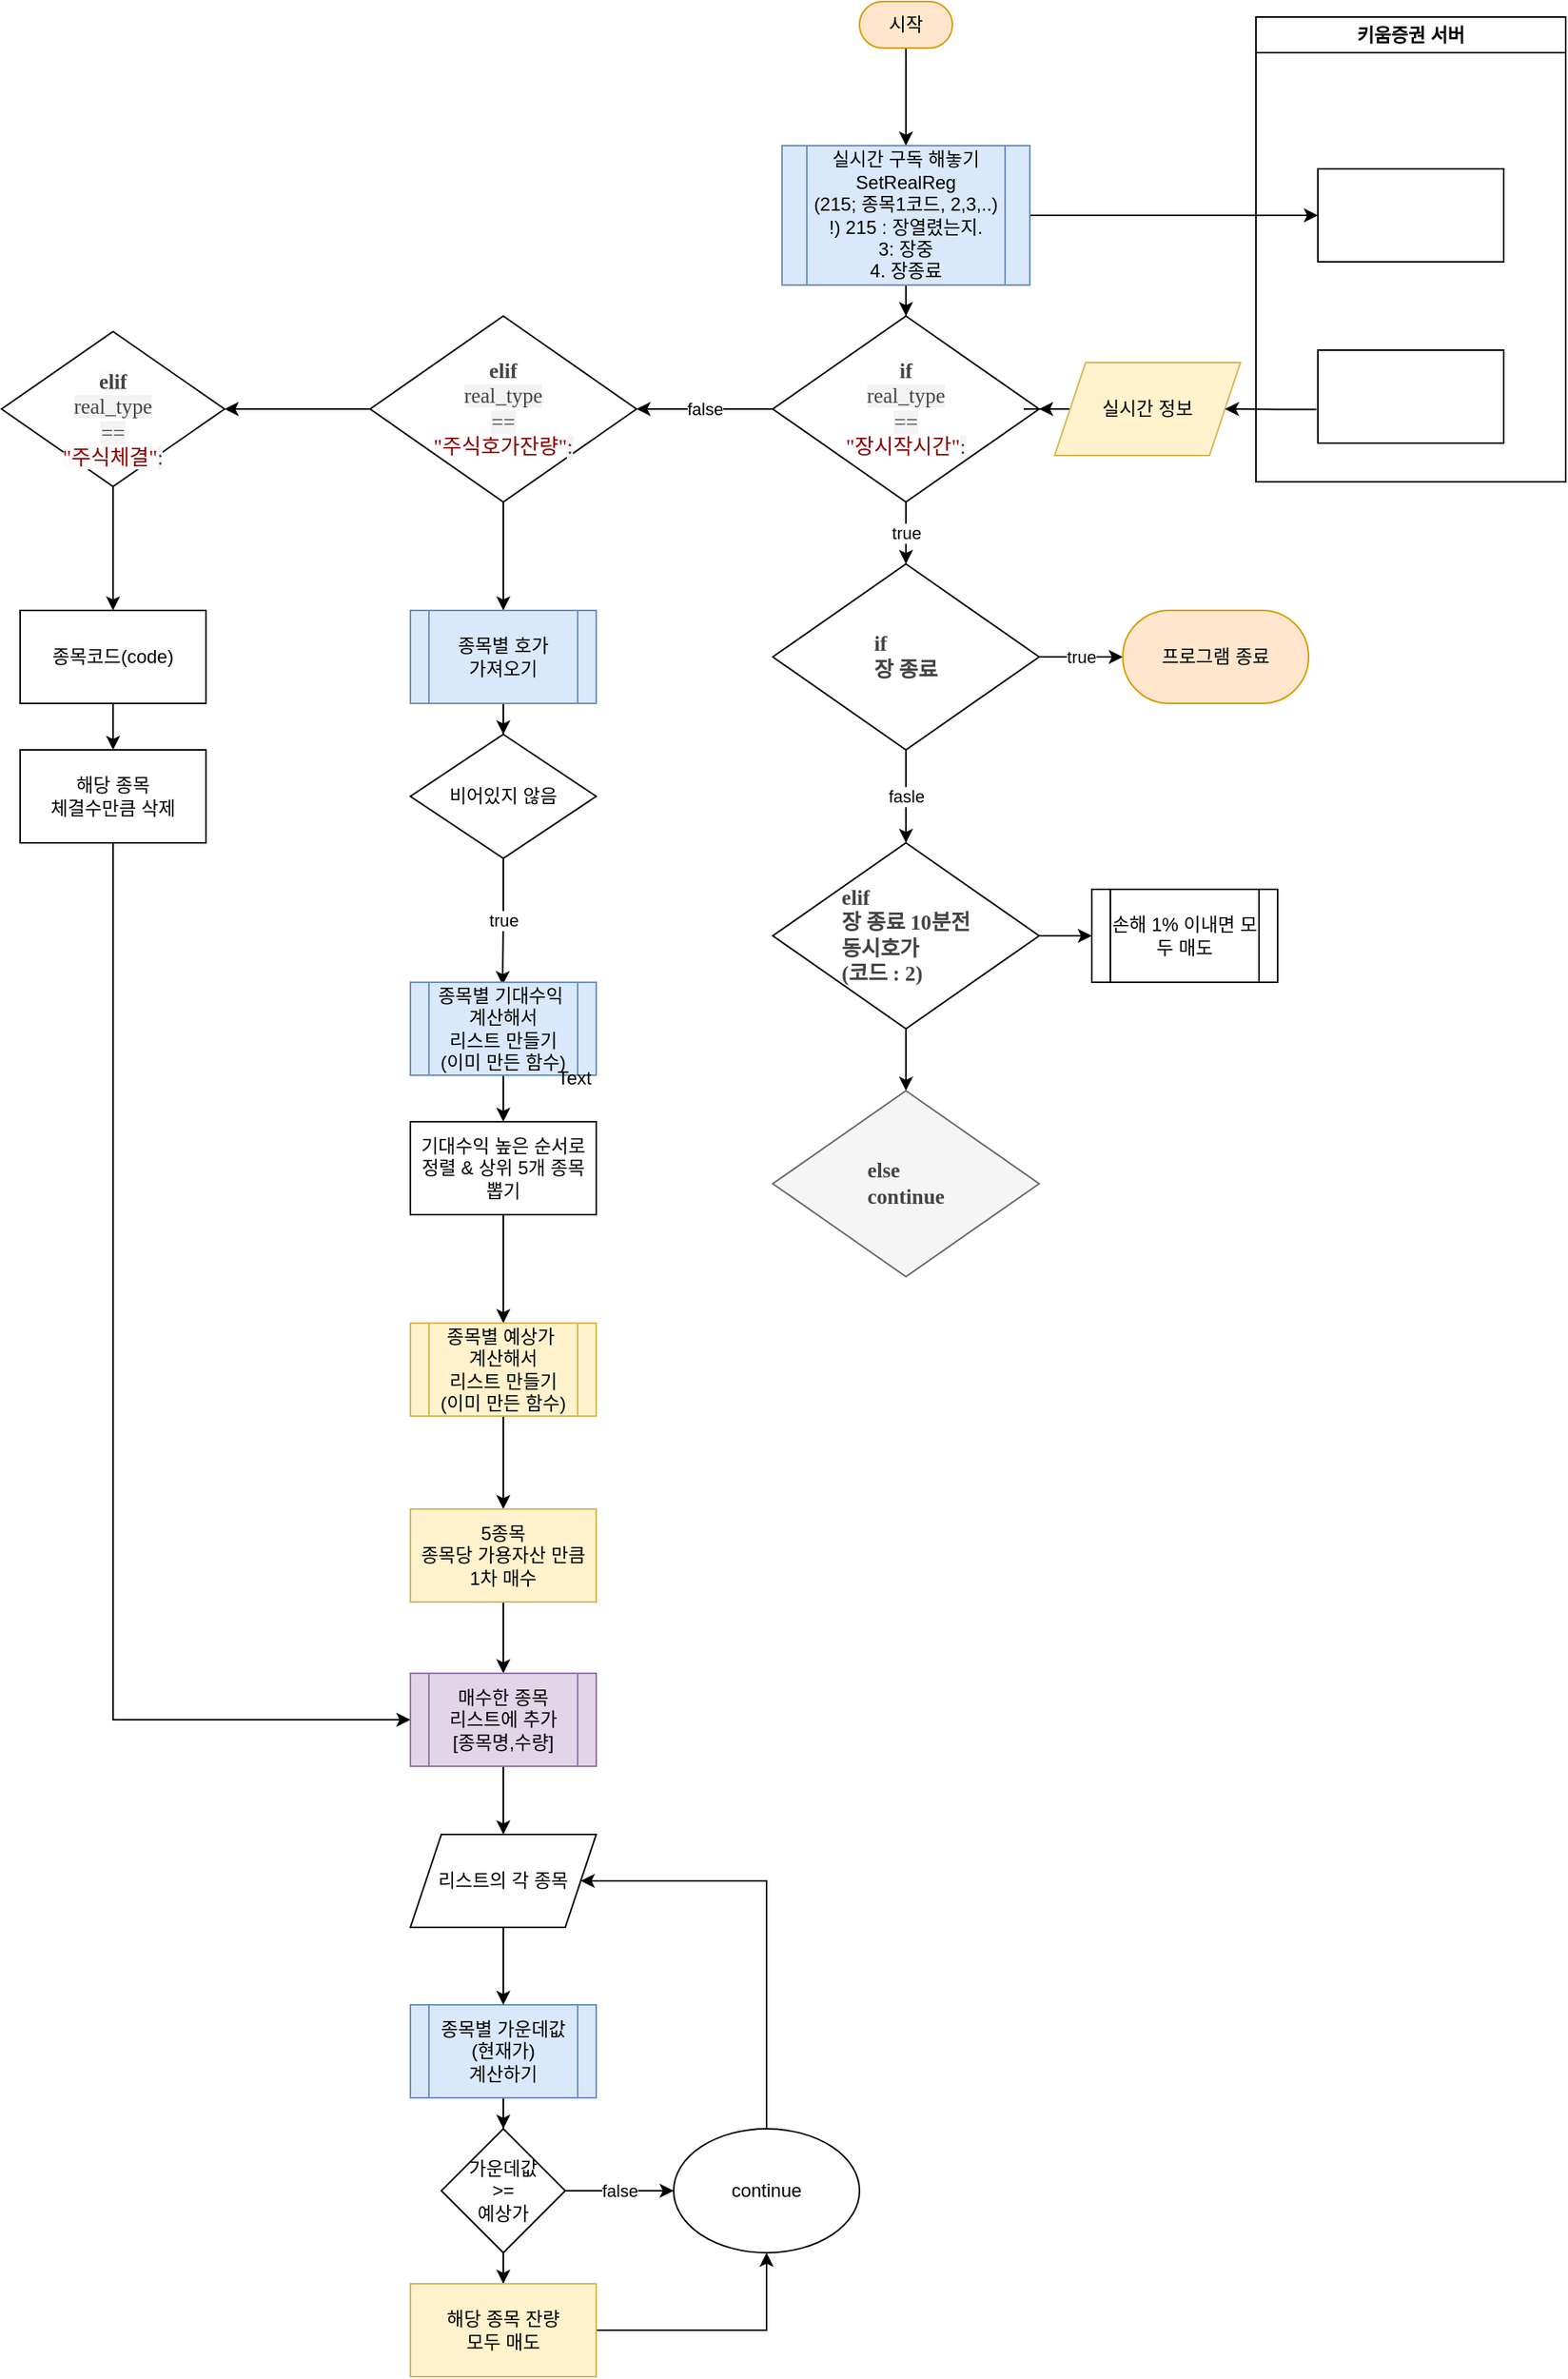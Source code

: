 <mxfile version="22.1.3" type="device">
  <diagram id="YGjR6Hj0XNhJJaSU7bKo" name="페이지-1">
    <mxGraphModel dx="3270" dy="-195" grid="1" gridSize="10" guides="1" tooltips="1" connect="1" arrows="1" fold="1" page="1" pageScale="1" pageWidth="827" pageHeight="1169" math="0" shadow="0">
      <root>
        <mxCell id="0" />
        <mxCell id="1" parent="0" />
        <mxCell id="zDKP9dz1NQDqdbnWFTVg-3" style="edgeStyle=orthogonalEdgeStyle;rounded=0;orthogonalLoop=1;jettySize=auto;html=1;entryX=0.5;entryY=0;entryDx=0;entryDy=0;" parent="1" source="ONEI5FyIC6HbMwGvxSEx-31" target="ONEI5FyIC6HbMwGvxSEx-58" edge="1">
          <mxGeometry relative="1" as="geometry" />
        </mxCell>
        <mxCell id="ONEI5FyIC6HbMwGvxSEx-31" value="시작" style="rounded=1;whiteSpace=wrap;html=1;arcSize=50;fillColor=#ffe6cc;strokeColor=#d79b00;" parent="1" vertex="1">
          <mxGeometry x="1544" y="3070" width="60" height="30" as="geometry" />
        </mxCell>
        <mxCell id="ONEI5FyIC6HbMwGvxSEx-56" style="edgeStyle=orthogonalEdgeStyle;rounded=0;orthogonalLoop=1;jettySize=auto;html=1;entryX=0.5;entryY=0;entryDx=0;entryDy=0;" parent="1" source="ONEI5FyIC6HbMwGvxSEx-58" target="ONEI5FyIC6HbMwGvxSEx-61" edge="1">
          <mxGeometry relative="1" as="geometry" />
        </mxCell>
        <mxCell id="ONEI5FyIC6HbMwGvxSEx-57" style="edgeStyle=orthogonalEdgeStyle;rounded=0;orthogonalLoop=1;jettySize=auto;html=1;entryX=0;entryY=0.5;entryDx=0;entryDy=0;" parent="1" source="ONEI5FyIC6HbMwGvxSEx-58" target="ONEI5FyIC6HbMwGvxSEx-66" edge="1">
          <mxGeometry relative="1" as="geometry" />
        </mxCell>
        <mxCell id="ONEI5FyIC6HbMwGvxSEx-58" value="실시간 구독 해놓기&lt;br&gt;SetRealReg&lt;br&gt;(215; 종목1코드, 2,3,..)&lt;br&gt;!) 215 : 장열렸는지.&lt;br&gt;3: 장중&lt;br&gt;4. 장종료" style="shape=process;whiteSpace=wrap;html=1;backgroundOutline=1;fillColor=#dae8fc;strokeColor=#6c8ebf;" parent="1" vertex="1">
          <mxGeometry x="1494" y="3163" width="160" height="90" as="geometry" />
        </mxCell>
        <mxCell id="ONEI5FyIC6HbMwGvxSEx-59" value="false" style="edgeStyle=orthogonalEdgeStyle;rounded=0;orthogonalLoop=1;jettySize=auto;html=1;" parent="1" source="ONEI5FyIC6HbMwGvxSEx-61" target="ONEI5FyIC6HbMwGvxSEx-64" edge="1">
          <mxGeometry relative="1" as="geometry">
            <mxPoint x="1574" y="3453" as="targetPoint" />
          </mxGeometry>
        </mxCell>
        <mxCell id="ONEI5FyIC6HbMwGvxSEx-60" value="true" style="edgeStyle=orthogonalEdgeStyle;rounded=0;orthogonalLoop=1;jettySize=auto;html=1;" parent="1" source="ONEI5FyIC6HbMwGvxSEx-61" target="ONEI5FyIC6HbMwGvxSEx-79" edge="1">
          <mxGeometry relative="1" as="geometry">
            <mxPoint x="1574.0" y="3463" as="targetPoint" />
          </mxGeometry>
        </mxCell>
        <mxCell id="ONEI5FyIC6HbMwGvxSEx-61" value=" &lt;span style=&quot;box-sizing: border-box; font-size: 13.6px; font-weight: 700; color: rgb(68, 68, 68); font-family: &amp;quot;SF Mono&amp;quot;, Consolas, Menlo; font-variant-ligatures: common-ligatures; text-align: start;&quot; class=&quot;hljs-keyword&quot;&gt;if&lt;/span&gt;&lt;span style=&quot;color: rgb(68, 68, 68); font-family: &amp;quot;SF Mono&amp;quot;, Consolas, Menlo; font-size: 13.6px; font-variant-ligatures: common-ligatures; text-align: start; background-color: rgb(243, 243, 243);&quot;&gt; &lt;br&gt;real_type &lt;br&gt;== &lt;br&gt;&lt;/span&gt;&lt;span style=&quot;box-sizing: border-box; font-size: 13.6px; color: rgb(136, 0, 0); font-family: &amp;quot;SF Mono&amp;quot;, Consolas, Menlo; font-variant-ligatures: common-ligatures; text-align: start;&quot; class=&quot;hljs-string&quot;&gt;&quot;장시작시간&quot;&lt;/span&gt;&lt;span style=&quot;color: rgb(68, 68, 68); font-family: &amp;quot;SF Mono&amp;quot;, Consolas, Menlo; font-size: 13.6px; font-variant-ligatures: common-ligatures; text-align: start; background-color: rgb(243, 243, 243);&quot;&gt;:&lt;/span&gt;" style="rhombus;whiteSpace=wrap;html=1;" parent="1" vertex="1">
          <mxGeometry x="1488" y="3273" width="172" height="120" as="geometry" />
        </mxCell>
        <mxCell id="ONEI5FyIC6HbMwGvxSEx-62" style="edgeStyle=orthogonalEdgeStyle;rounded=0;orthogonalLoop=1;jettySize=auto;html=1;" parent="1" source="ONEI5FyIC6HbMwGvxSEx-64" target="ONEI5FyIC6HbMwGvxSEx-72" edge="1">
          <mxGeometry relative="1" as="geometry">
            <mxPoint x="1314.0" y="3463" as="targetPoint" />
          </mxGeometry>
        </mxCell>
        <mxCell id="ONEI5FyIC6HbMwGvxSEx-63" value="" style="edgeStyle=orthogonalEdgeStyle;rounded=0;orthogonalLoop=1;jettySize=auto;html=1;" parent="1" source="ONEI5FyIC6HbMwGvxSEx-64" target="ONEI5FyIC6HbMwGvxSEx-93" edge="1">
          <mxGeometry relative="1" as="geometry" />
        </mxCell>
        <mxCell id="ONEI5FyIC6HbMwGvxSEx-64" value=" &lt;span style=&quot;box-sizing: border-box; font-size: 13.6px; font-weight: 700; color: rgb(68, 68, 68); font-family: &amp;quot;SF Mono&amp;quot;, Consolas, Menlo; font-variant-ligatures: common-ligatures; text-align: start;&quot; class=&quot;hljs-keyword&quot;&gt;elif&lt;/span&gt;&lt;span style=&quot;color: rgb(68, 68, 68); font-family: &amp;quot;SF Mono&amp;quot;, Consolas, Menlo; font-size: 13.6px; font-variant-ligatures: common-ligatures; text-align: start; background-color: rgb(243, 243, 243);&quot;&gt; &lt;br&gt;real_type &lt;br&gt;== &lt;br&gt;&lt;/span&gt;&lt;span style=&quot;box-sizing: border-box; font-size: 13.6px; color: rgb(136, 0, 0); font-family: &amp;quot;SF Mono&amp;quot;, Consolas, Menlo; font-variant-ligatures: common-ligatures; text-align: start;&quot; class=&quot;hljs-string&quot;&gt;&quot;주식호가잔량&quot;&lt;/span&gt;&lt;span style=&quot;color: rgb(68, 68, 68); font-family: &amp;quot;SF Mono&amp;quot;, Consolas, Menlo; font-size: 13.6px; font-variant-ligatures: common-ligatures; text-align: start; background-color: rgb(243, 243, 243);&quot;&gt;:&lt;/span&gt;" style="rhombus;whiteSpace=wrap;html=1;" parent="1" vertex="1">
          <mxGeometry x="1228" y="3273" width="172" height="120" as="geometry" />
        </mxCell>
        <mxCell id="ONEI5FyIC6HbMwGvxSEx-65" value="키움증권 서버" style="swimlane;whiteSpace=wrap;html=1;" parent="1" vertex="1">
          <mxGeometry x="1800" y="3080" width="200" height="300" as="geometry" />
        </mxCell>
        <mxCell id="ONEI5FyIC6HbMwGvxSEx-66" value="" style="rounded=0;whiteSpace=wrap;html=1;" parent="ONEI5FyIC6HbMwGvxSEx-65" vertex="1">
          <mxGeometry x="40" y="98" width="120" height="60" as="geometry" />
        </mxCell>
        <mxCell id="ONEI5FyIC6HbMwGvxSEx-67" value="" style="rounded=0;whiteSpace=wrap;html=1;" parent="ONEI5FyIC6HbMwGvxSEx-65" vertex="1">
          <mxGeometry x="40" y="215" width="120" height="60" as="geometry" />
        </mxCell>
        <mxCell id="ONEI5FyIC6HbMwGvxSEx-68" style="edgeStyle=orthogonalEdgeStyle;rounded=0;orthogonalLoop=1;jettySize=auto;html=1;" parent="1" source="ONEI5FyIC6HbMwGvxSEx-69" target="ONEI5FyIC6HbMwGvxSEx-61" edge="1">
          <mxGeometry relative="1" as="geometry" />
        </mxCell>
        <mxCell id="ONEI5FyIC6HbMwGvxSEx-69" value="실시간 정보" style="shape=parallelogram;perimeter=parallelogramPerimeter;whiteSpace=wrap;html=1;fixedSize=1;fillColor=#fff2cc;strokeColor=#d6b656;" parent="1" vertex="1">
          <mxGeometry x="1670" y="3303" width="120" height="60" as="geometry" />
        </mxCell>
        <mxCell id="ONEI5FyIC6HbMwGvxSEx-70" style="edgeStyle=orthogonalEdgeStyle;rounded=0;orthogonalLoop=1;jettySize=auto;html=1;entryX=1;entryY=0.5;entryDx=0;entryDy=0;exitX=-0.007;exitY=0.637;exitDx=0;exitDy=0;exitPerimeter=0;" parent="1" source="ONEI5FyIC6HbMwGvxSEx-67" target="ONEI5FyIC6HbMwGvxSEx-69" edge="1">
          <mxGeometry relative="1" as="geometry">
            <Array as="points" />
          </mxGeometry>
        </mxCell>
        <mxCell id="ONEI5FyIC6HbMwGvxSEx-71" style="edgeStyle=orthogonalEdgeStyle;rounded=0;orthogonalLoop=1;jettySize=auto;html=1;" parent="1" source="ONEI5FyIC6HbMwGvxSEx-72" target="ONEI5FyIC6HbMwGvxSEx-74" edge="1">
          <mxGeometry relative="1" as="geometry">
            <mxPoint x="1314.0" y="3573" as="targetPoint" />
          </mxGeometry>
        </mxCell>
        <mxCell id="ONEI5FyIC6HbMwGvxSEx-72" value="종목별 호가 &lt;br&gt;가져오기" style="shape=process;whiteSpace=wrap;html=1;backgroundOutline=1;fillColor=#dae8fc;strokeColor=#6c8ebf;" parent="1" vertex="1">
          <mxGeometry x="1254" y="3463" width="120" height="60" as="geometry" />
        </mxCell>
        <mxCell id="ONEI5FyIC6HbMwGvxSEx-73" value="true" style="edgeStyle=orthogonalEdgeStyle;rounded=0;orthogonalLoop=1;jettySize=auto;html=1;entryX=0.496;entryY=0.03;entryDx=0;entryDy=0;entryPerimeter=0;" parent="1" source="ONEI5FyIC6HbMwGvxSEx-74" target="ONEI5FyIC6HbMwGvxSEx-76" edge="1">
          <mxGeometry relative="1" as="geometry">
            <mxPoint x="1314" y="3693" as="targetPoint" />
          </mxGeometry>
        </mxCell>
        <mxCell id="ONEI5FyIC6HbMwGvxSEx-74" value="비어있지 않음" style="rhombus;whiteSpace=wrap;html=1;" parent="1" vertex="1">
          <mxGeometry x="1254" y="3543" width="120" height="80" as="geometry" />
        </mxCell>
        <mxCell id="ONEI5FyIC6HbMwGvxSEx-75" value="" style="edgeStyle=orthogonalEdgeStyle;rounded=0;orthogonalLoop=1;jettySize=auto;html=1;" parent="1" source="ONEI5FyIC6HbMwGvxSEx-76" target="ONEI5FyIC6HbMwGvxSEx-85" edge="1">
          <mxGeometry relative="1" as="geometry" />
        </mxCell>
        <mxCell id="ONEI5FyIC6HbMwGvxSEx-76" value="종목별 기대수익&amp;nbsp;&lt;br&gt;계산해서&lt;br&gt;리스트 만들기&lt;br&gt;(이미 만든 함수)" style="shape=process;whiteSpace=wrap;html=1;backgroundOutline=1;fillColor=#dae8fc;strokeColor=#6c8ebf;" parent="1" vertex="1">
          <mxGeometry x="1254" y="3703" width="120" height="60" as="geometry" />
        </mxCell>
        <mxCell id="ONEI5FyIC6HbMwGvxSEx-77" value="fasle" style="edgeStyle=orthogonalEdgeStyle;rounded=0;orthogonalLoop=1;jettySize=auto;html=1;entryX=0.5;entryY=0;entryDx=0;entryDy=0;" parent="1" source="ONEI5FyIC6HbMwGvxSEx-79" target="ONEI5FyIC6HbMwGvxSEx-82" edge="1">
          <mxGeometry x="-0.01" relative="1" as="geometry">
            <mxPoint x="1574.0" y="3603" as="targetPoint" />
            <mxPoint as="offset" />
          </mxGeometry>
        </mxCell>
        <mxCell id="ONEI5FyIC6HbMwGvxSEx-78" value="true" style="edgeStyle=orthogonalEdgeStyle;rounded=0;orthogonalLoop=1;jettySize=auto;html=1;" parent="1" source="ONEI5FyIC6HbMwGvxSEx-79" target="ONEI5FyIC6HbMwGvxSEx-105" edge="1">
          <mxGeometry relative="1" as="geometry">
            <mxPoint x="1694" y="3493.029" as="targetPoint" />
          </mxGeometry>
        </mxCell>
        <mxCell id="ONEI5FyIC6HbMwGvxSEx-79" value="&lt;div style=&quot;text-align: start;&quot;&gt;&lt;span style=&quot;background-color: initial; font-size: 13.6px; font-variant-ligatures: common-ligatures;&quot;&gt;&lt;font face=&quot;SF Mono, Consolas, Menlo&quot; color=&quot;#444444&quot;&gt;&lt;b&gt;if&lt;/b&gt;&lt;/font&gt;&lt;/span&gt;&lt;/div&gt;&lt;div style=&quot;text-align: start;&quot;&gt;&lt;span style=&quot;background-color: initial; font-size: 13.6px; font-variant-ligatures: common-ligatures;&quot;&gt;&lt;font face=&quot;SF Mono, Consolas, Menlo&quot; color=&quot;#444444&quot;&gt;&lt;b&gt;장 종료&lt;/b&gt;&lt;/font&gt;&lt;/span&gt;&lt;/div&gt;" style="rhombus;whiteSpace=wrap;html=1;" parent="1" vertex="1">
          <mxGeometry x="1488" y="3433" width="172" height="120" as="geometry" />
        </mxCell>
        <mxCell id="ONEI5FyIC6HbMwGvxSEx-80" value="" style="edgeStyle=orthogonalEdgeStyle;rounded=0;orthogonalLoop=1;jettySize=auto;html=1;" parent="1" source="ONEI5FyIC6HbMwGvxSEx-82" target="ONEI5FyIC6HbMwGvxSEx-83" edge="1">
          <mxGeometry relative="1" as="geometry" />
        </mxCell>
        <mxCell id="ONEI5FyIC6HbMwGvxSEx-81" style="edgeStyle=orthogonalEdgeStyle;rounded=0;orthogonalLoop=1;jettySize=auto;html=1;entryX=0.5;entryY=0;entryDx=0;entryDy=0;" parent="1" source="ONEI5FyIC6HbMwGvxSEx-82" target="ONEI5FyIC6HbMwGvxSEx-110" edge="1">
          <mxGeometry relative="1" as="geometry" />
        </mxCell>
        <mxCell id="ONEI5FyIC6HbMwGvxSEx-82" value="&lt;div style=&quot;text-align: start;&quot;&gt;&lt;font face=&quot;SF Mono, Consolas, Menlo&quot; color=&quot;#444444&quot;&gt;&lt;span style=&quot;font-size: 13.6px; font-variant-ligatures: common-ligatures;&quot;&gt;&lt;b&gt;elif&lt;/b&gt;&lt;/span&gt;&lt;/font&gt;&lt;/div&gt;&lt;div style=&quot;text-align: start;&quot;&gt;&lt;span style=&quot;background-color: initial; font-size: 13.6px; font-variant-ligatures: common-ligatures;&quot;&gt;&lt;font face=&quot;SF Mono, Consolas, Menlo&quot; color=&quot;#444444&quot;&gt;&lt;b&gt;장 종료 10분전&lt;/b&gt;&lt;/font&gt;&lt;/span&gt;&lt;/div&gt;&lt;div style=&quot;text-align: start;&quot;&gt;&lt;span style=&quot;background-color: initial; font-size: 13.6px; font-variant-ligatures: common-ligatures;&quot;&gt;&lt;font face=&quot;SF Mono, Consolas, Menlo&quot; color=&quot;#444444&quot;&gt;&lt;b&gt;동시호가&lt;/b&gt;&lt;/font&gt;&lt;/span&gt;&lt;/div&gt;&lt;div style=&quot;text-align: start;&quot;&gt;&lt;span style=&quot;background-color: initial; font-size: 13.6px; font-variant-ligatures: common-ligatures;&quot;&gt;&lt;font face=&quot;SF Mono, Consolas, Menlo&quot; color=&quot;#444444&quot;&gt;&lt;b&gt;(코드 : 2)&lt;/b&gt;&lt;/font&gt;&lt;/span&gt;&lt;/div&gt;" style="rhombus;whiteSpace=wrap;html=1;" parent="1" vertex="1">
          <mxGeometry x="1488" y="3613" width="172" height="120" as="geometry" />
        </mxCell>
        <mxCell id="ONEI5FyIC6HbMwGvxSEx-83" value="손해 1% 이내면 모두 매도" style="shape=process;whiteSpace=wrap;html=1;backgroundOutline=1;" parent="1" vertex="1">
          <mxGeometry x="1694" y="3643" width="120" height="60" as="geometry" />
        </mxCell>
        <mxCell id="ONEI5FyIC6HbMwGvxSEx-84" style="edgeStyle=orthogonalEdgeStyle;rounded=0;orthogonalLoop=1;jettySize=auto;html=1;entryX=0.5;entryY=0;entryDx=0;entryDy=0;" parent="1" source="ONEI5FyIC6HbMwGvxSEx-85" target="ONEI5FyIC6HbMwGvxSEx-87" edge="1">
          <mxGeometry relative="1" as="geometry">
            <mxPoint x="1054" y="3713" as="targetPoint" />
            <Array as="points" />
          </mxGeometry>
        </mxCell>
        <mxCell id="ONEI5FyIC6HbMwGvxSEx-85" value="기대수익 높은 순서로&lt;br&gt;정렬 &amp;amp; 상위 5개 종목 뽑기" style="whiteSpace=wrap;html=1;" parent="1" vertex="1">
          <mxGeometry x="1254" y="3793" width="120" height="60" as="geometry" />
        </mxCell>
        <mxCell id="ONEI5FyIC6HbMwGvxSEx-86" style="edgeStyle=orthogonalEdgeStyle;rounded=0;orthogonalLoop=1;jettySize=auto;html=1;entryX=0.5;entryY=0;entryDx=0;entryDy=0;" parent="1" source="ONEI5FyIC6HbMwGvxSEx-87" target="ONEI5FyIC6HbMwGvxSEx-89" edge="1">
          <mxGeometry relative="1" as="geometry">
            <mxPoint x="1014" y="3643" as="targetPoint" />
            <Array as="points" />
          </mxGeometry>
        </mxCell>
        <mxCell id="ONEI5FyIC6HbMwGvxSEx-87" value="종목별 예상가&amp;nbsp;&lt;br&gt;계산해서&lt;br&gt;리스트 만들기&lt;br&gt;(이미 만든 함수)" style="shape=process;whiteSpace=wrap;html=1;backgroundOutline=1;fillColor=#fff2cc;strokeColor=#d6b656;" parent="1" vertex="1">
          <mxGeometry x="1254" y="3923" width="120" height="60" as="geometry" />
        </mxCell>
        <mxCell id="ONEI5FyIC6HbMwGvxSEx-88" style="edgeStyle=orthogonalEdgeStyle;rounded=0;orthogonalLoop=1;jettySize=auto;html=1;entryX=0.5;entryY=0;entryDx=0;entryDy=0;" parent="1" source="ONEI5FyIC6HbMwGvxSEx-89" target="ONEI5FyIC6HbMwGvxSEx-91" edge="1">
          <mxGeometry relative="1" as="geometry">
            <mxPoint x="1004" y="3533" as="targetPoint" />
          </mxGeometry>
        </mxCell>
        <mxCell id="ONEI5FyIC6HbMwGvxSEx-89" value="5종목&lt;br&gt;종목당 가용자산 만큼&lt;br&gt;1차 매수" style="rounded=0;whiteSpace=wrap;html=1;fillColor=#fff2cc;strokeColor=#d6b656;" parent="1" vertex="1">
          <mxGeometry x="1254" y="4043" width="120" height="60" as="geometry" />
        </mxCell>
        <mxCell id="ONEI5FyIC6HbMwGvxSEx-90" style="edgeStyle=orthogonalEdgeStyle;rounded=0;orthogonalLoop=1;jettySize=auto;html=1;" parent="1" source="ONEI5FyIC6HbMwGvxSEx-91" target="ONEI5FyIC6HbMwGvxSEx-107" edge="1">
          <mxGeometry relative="1" as="geometry">
            <mxPoint x="1314.0" y="4273" as="targetPoint" />
          </mxGeometry>
        </mxCell>
        <mxCell id="ONEI5FyIC6HbMwGvxSEx-91" value="매수한 종목 &lt;br&gt;리스트에 추가&lt;br&gt;[종목명,수량]" style="shape=process;whiteSpace=wrap;html=1;backgroundOutline=1;fillColor=#e1d5e7;strokeColor=#9673a6;" parent="1" vertex="1">
          <mxGeometry x="1254" y="4149" width="120" height="60" as="geometry" />
        </mxCell>
        <mxCell id="ONEI5FyIC6HbMwGvxSEx-92" style="edgeStyle=orthogonalEdgeStyle;rounded=0;orthogonalLoop=1;jettySize=auto;html=1;" parent="1" source="ONEI5FyIC6HbMwGvxSEx-93" edge="1">
          <mxGeometry relative="1" as="geometry">
            <mxPoint x="1062" y="3463" as="targetPoint" />
          </mxGeometry>
        </mxCell>
        <mxCell id="ONEI5FyIC6HbMwGvxSEx-93" value="&lt;br&gt;&lt;span style=&quot;border-color: var(--border-color); font-style: normal; font-variant-caps: normal; letter-spacing: normal; orphans: 2; text-indent: 0px; text-transform: none; widows: 2; word-spacing: 0px; -webkit-text-stroke-width: 0px; background-color: rgb(251, 251, 251); text-decoration-thickness: initial; text-decoration-style: initial; text-decoration-color: initial; box-sizing: border-box; font-size: 13.6px; font-weight: 700; color: rgb(68, 68, 68); font-family: &amp;quot;SF Mono&amp;quot;, Consolas, Menlo; font-variant-ligatures: common-ligatures; text-align: start;&quot; class=&quot;hljs-keyword&quot;&gt;elif&lt;/span&gt;&lt;span style=&quot;border-color: var(--border-color); font-style: normal; font-variant-caps: normal; font-weight: 400; letter-spacing: normal; orphans: 2; text-indent: 0px; text-transform: none; widows: 2; word-spacing: 0px; -webkit-text-stroke-width: 0px; text-decoration-thickness: initial; text-decoration-style: initial; text-decoration-color: initial; color: rgb(68, 68, 68); font-family: &amp;quot;SF Mono&amp;quot;, Consolas, Menlo; font-size: 13.6px; font-variant-ligatures: common-ligatures; text-align: start; background-color: rgb(243, 243, 243);&quot;&gt;&lt;br style=&quot;border-color: var(--border-color);&quot;&gt;real_type&lt;br style=&quot;border-color: var(--border-color);&quot;&gt;==&lt;br style=&quot;border-color: var(--border-color);&quot;&gt;&lt;/span&gt;&lt;span style=&quot;border-color: var(--border-color); font-style: normal; font-variant-caps: normal; font-weight: 400; letter-spacing: normal; orphans: 2; text-indent: 0px; text-transform: none; widows: 2; word-spacing: 0px; -webkit-text-stroke-width: 0px; background-color: rgb(251, 251, 251); text-decoration-thickness: initial; text-decoration-style: initial; text-decoration-color: initial; box-sizing: border-box; font-size: 13.6px; color: rgb(136, 0, 0); font-family: &amp;quot;SF Mono&amp;quot;, Consolas, Menlo; font-variant-ligatures: common-ligatures; text-align: start;&quot; class=&quot;hljs-string&quot;&gt;&quot;주식체결&quot;&lt;/span&gt;&lt;span style=&quot;border-color: var(--border-color); font-style: normal; font-variant-caps: normal; font-weight: 400; letter-spacing: normal; orphans: 2; text-indent: 0px; text-transform: none; widows: 2; word-spacing: 0px; -webkit-text-stroke-width: 0px; text-decoration-thickness: initial; text-decoration-style: initial; text-decoration-color: initial; color: rgb(68, 68, 68); font-family: &amp;quot;SF Mono&amp;quot;, Consolas, Menlo; font-size: 13.6px; font-variant-ligatures: common-ligatures; text-align: start; background-color: rgb(243, 243, 243);&quot;&gt;:&lt;/span&gt;&lt;br&gt;" style="rhombus;whiteSpace=wrap;html=1;" parent="1" vertex="1">
          <mxGeometry x="990" y="3283" width="144" height="100" as="geometry" />
        </mxCell>
        <mxCell id="ONEI5FyIC6HbMwGvxSEx-94" style="edgeStyle=orthogonalEdgeStyle;rounded=0;orthogonalLoop=1;jettySize=auto;html=1;entryX=0.5;entryY=0;entryDx=0;entryDy=0;" parent="1" source="ONEI5FyIC6HbMwGvxSEx-95" target="ONEI5FyIC6HbMwGvxSEx-97" edge="1">
          <mxGeometry relative="1" as="geometry">
            <mxPoint x="1062" y="3623.0" as="targetPoint" />
          </mxGeometry>
        </mxCell>
        <mxCell id="ONEI5FyIC6HbMwGvxSEx-95" value="종목코드(code)" style="rounded=0;whiteSpace=wrap;html=1;" parent="1" vertex="1">
          <mxGeometry x="1002" y="3463" width="120" height="60" as="geometry" />
        </mxCell>
        <mxCell id="ONEI5FyIC6HbMwGvxSEx-96" style="edgeStyle=orthogonalEdgeStyle;rounded=0;orthogonalLoop=1;jettySize=auto;html=1;entryX=0;entryY=0.5;entryDx=0;entryDy=0;" parent="1" source="ONEI5FyIC6HbMwGvxSEx-97" target="ONEI5FyIC6HbMwGvxSEx-91" edge="1">
          <mxGeometry relative="1" as="geometry">
            <Array as="points">
              <mxPoint x="1062" y="4179" />
            </Array>
          </mxGeometry>
        </mxCell>
        <mxCell id="ONEI5FyIC6HbMwGvxSEx-97" value="해당 종목&lt;br&gt;체결수만큼 삭제" style="rounded=0;whiteSpace=wrap;html=1;" parent="1" vertex="1">
          <mxGeometry x="1002" y="3553" width="120" height="60" as="geometry" />
        </mxCell>
        <mxCell id="ONEI5FyIC6HbMwGvxSEx-98" style="edgeStyle=orthogonalEdgeStyle;rounded=0;orthogonalLoop=1;jettySize=auto;html=1;" parent="1" source="ONEI5FyIC6HbMwGvxSEx-99" target="ONEI5FyIC6HbMwGvxSEx-102" edge="1">
          <mxGeometry relative="1" as="geometry">
            <mxPoint x="1314" y="4393" as="targetPoint" />
          </mxGeometry>
        </mxCell>
        <mxCell id="ONEI5FyIC6HbMwGvxSEx-99" value="종목별 가운데값(현재가)&lt;br&gt;계산하기" style="shape=process;whiteSpace=wrap;html=1;backgroundOutline=1;fillColor=#dae8fc;strokeColor=#6c8ebf;" parent="1" vertex="1">
          <mxGeometry x="1254" y="4363" width="120" height="60" as="geometry" />
        </mxCell>
        <mxCell id="ONEI5FyIC6HbMwGvxSEx-100" style="edgeStyle=orthogonalEdgeStyle;rounded=0;orthogonalLoop=1;jettySize=auto;html=1;entryX=0.5;entryY=0;entryDx=0;entryDy=0;" parent="1" source="ONEI5FyIC6HbMwGvxSEx-102" target="ONEI5FyIC6HbMwGvxSEx-104" edge="1">
          <mxGeometry relative="1" as="geometry">
            <mxPoint x="1314" y="4503" as="targetPoint" />
            <Array as="points" />
          </mxGeometry>
        </mxCell>
        <mxCell id="ONEI5FyIC6HbMwGvxSEx-101" value="false" style="edgeStyle=orthogonalEdgeStyle;rounded=0;orthogonalLoop=1;jettySize=auto;html=1;entryX=0;entryY=0.5;entryDx=0;entryDy=0;" parent="1" source="ONEI5FyIC6HbMwGvxSEx-102" target="ONEI5FyIC6HbMwGvxSEx-109" edge="1">
          <mxGeometry relative="1" as="geometry">
            <mxPoint x="1424.0" y="4483" as="targetPoint" />
          </mxGeometry>
        </mxCell>
        <mxCell id="ONEI5FyIC6HbMwGvxSEx-102" value="가운데값&lt;br&gt;&amp;gt;=&lt;br&gt;예상가" style="rhombus;whiteSpace=wrap;html=1;" parent="1" vertex="1">
          <mxGeometry x="1274" y="4443" width="80" height="80" as="geometry" />
        </mxCell>
        <mxCell id="ONEI5FyIC6HbMwGvxSEx-103" style="edgeStyle=orthogonalEdgeStyle;rounded=0;orthogonalLoop=1;jettySize=auto;html=1;" parent="1" source="ONEI5FyIC6HbMwGvxSEx-104" target="ONEI5FyIC6HbMwGvxSEx-109" edge="1">
          <mxGeometry relative="1" as="geometry">
            <mxPoint x="1484.0" y="4493" as="targetPoint" />
          </mxGeometry>
        </mxCell>
        <mxCell id="ONEI5FyIC6HbMwGvxSEx-104" value="해당 종목 잔량&lt;br&gt;모두 매도" style="whiteSpace=wrap;html=1;fillColor=#fff2cc;strokeColor=#d6b656;" parent="1" vertex="1">
          <mxGeometry x="1254" y="4543" width="120" height="60" as="geometry" />
        </mxCell>
        <mxCell id="ONEI5FyIC6HbMwGvxSEx-105" value="프로그램 종료" style="rounded=1;whiteSpace=wrap;html=1;arcSize=50;fillColor=#ffe6cc;strokeColor=#d79b00;" parent="1" vertex="1">
          <mxGeometry x="1714" y="3463" width="120" height="60" as="geometry" />
        </mxCell>
        <mxCell id="ONEI5FyIC6HbMwGvxSEx-106" style="edgeStyle=orthogonalEdgeStyle;rounded=0;orthogonalLoop=1;jettySize=auto;html=1;" parent="1" source="ONEI5FyIC6HbMwGvxSEx-107" target="ONEI5FyIC6HbMwGvxSEx-99" edge="1">
          <mxGeometry relative="1" as="geometry" />
        </mxCell>
        <mxCell id="ONEI5FyIC6HbMwGvxSEx-107" value="리스트의 각 종목" style="shape=parallelogram;perimeter=parallelogramPerimeter;whiteSpace=wrap;html=1;fixedSize=1;" parent="1" vertex="1">
          <mxGeometry x="1254.0" y="4253" width="120" height="60" as="geometry" />
        </mxCell>
        <mxCell id="ONEI5FyIC6HbMwGvxSEx-108" style="edgeStyle=orthogonalEdgeStyle;rounded=0;orthogonalLoop=1;jettySize=auto;html=1;entryX=1;entryY=0.5;entryDx=0;entryDy=0;" parent="1" source="ONEI5FyIC6HbMwGvxSEx-109" target="ONEI5FyIC6HbMwGvxSEx-107" edge="1">
          <mxGeometry relative="1" as="geometry">
            <Array as="points">
              <mxPoint x="1484" y="4283" />
            </Array>
          </mxGeometry>
        </mxCell>
        <mxCell id="ONEI5FyIC6HbMwGvxSEx-109" value="continue" style="ellipse;whiteSpace=wrap;html=1;" parent="1" vertex="1">
          <mxGeometry x="1424.0" y="4443" width="120" height="80" as="geometry" />
        </mxCell>
        <mxCell id="ONEI5FyIC6HbMwGvxSEx-110" value="&lt;div style=&quot;text-align: start;&quot;&gt;&lt;font face=&quot;SF Mono, Consolas, Menlo&quot; color=&quot;#444444&quot;&gt;&lt;span style=&quot;font-size: 13.6px; font-variant-ligatures: common-ligatures;&quot;&gt;&lt;b&gt;else&lt;/b&gt;&lt;/span&gt;&lt;/font&gt;&lt;/div&gt;&lt;div style=&quot;text-align: start;&quot;&gt;&lt;font face=&quot;SF Mono, Consolas, Menlo&quot; color=&quot;#444444&quot;&gt;&lt;span style=&quot;font-size: 13.6px; font-variant-ligatures: common-ligatures;&quot;&gt;&lt;b&gt;continue&lt;/b&gt;&lt;/span&gt;&lt;/font&gt;&lt;/div&gt;" style="rhombus;whiteSpace=wrap;html=1;fillColor=#f5f5f5;fontColor=#333333;strokeColor=#666666;" parent="1" vertex="1">
          <mxGeometry x="1488" y="3773" width="172" height="120" as="geometry" />
        </mxCell>
        <mxCell id="_xzPXA9K6lAnexqyR1pR-1" value="Text" style="text;strokeColor=none;align=center;fillColor=none;html=1;verticalAlign=middle;whiteSpace=wrap;rounded=0;" vertex="1" parent="1">
          <mxGeometry x="1330" y="3750" width="60" height="30" as="geometry" />
        </mxCell>
      </root>
    </mxGraphModel>
  </diagram>
</mxfile>
